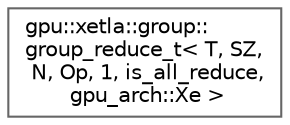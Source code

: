 digraph "Graphical Class Hierarchy"
{
 // LATEX_PDF_SIZE
  bgcolor="transparent";
  edge [fontname=Helvetica,fontsize=10,labelfontname=Helvetica,labelfontsize=10];
  node [fontname=Helvetica,fontsize=10,shape=box,height=0.2,width=0.4];
  rankdir="LR";
  Node0 [id="Node000000",label="gpu::xetla::group::\lgroup_reduce_t\< T, SZ,\l N, Op, 1, is_all_reduce,\l gpu_arch::Xe \>",height=0.2,width=0.4,color="grey40", fillcolor="white", style="filled",URL="$structgpu_1_1xetla_1_1group_1_1group__reduce__t_3_01T_00_01SZ_00_01N_00_01Op_00_011_00_01is__all91388879f880ff2671715a7c4fe8af7c.html",tooltip=" "];
}
